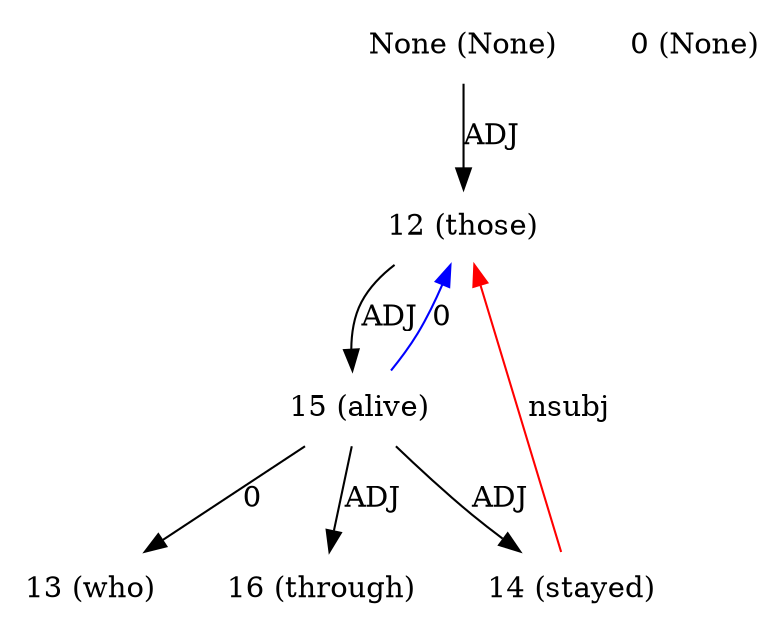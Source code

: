digraph G{
edge [dir=forward]
node [shape=plaintext]

None [label="None (None)"]
None -> 12 [label="ADJ"]
0 [label="0 (None)"]
12 [label="12 (those)"]
12 -> 15 [label="ADJ"]
14 -> 12 [label="nsubj", color="red"]
13 [label="13 (who)"]
14 [label="14 (stayed)"]
15 [label="15 (alive)"]
15 -> 13 [label="0"]
15 -> 12 [label="0", color="blue"]
15 -> 14 [label="ADJ"]
15 -> 16 [label="ADJ"]
16 [label="16 (through)"]
}
